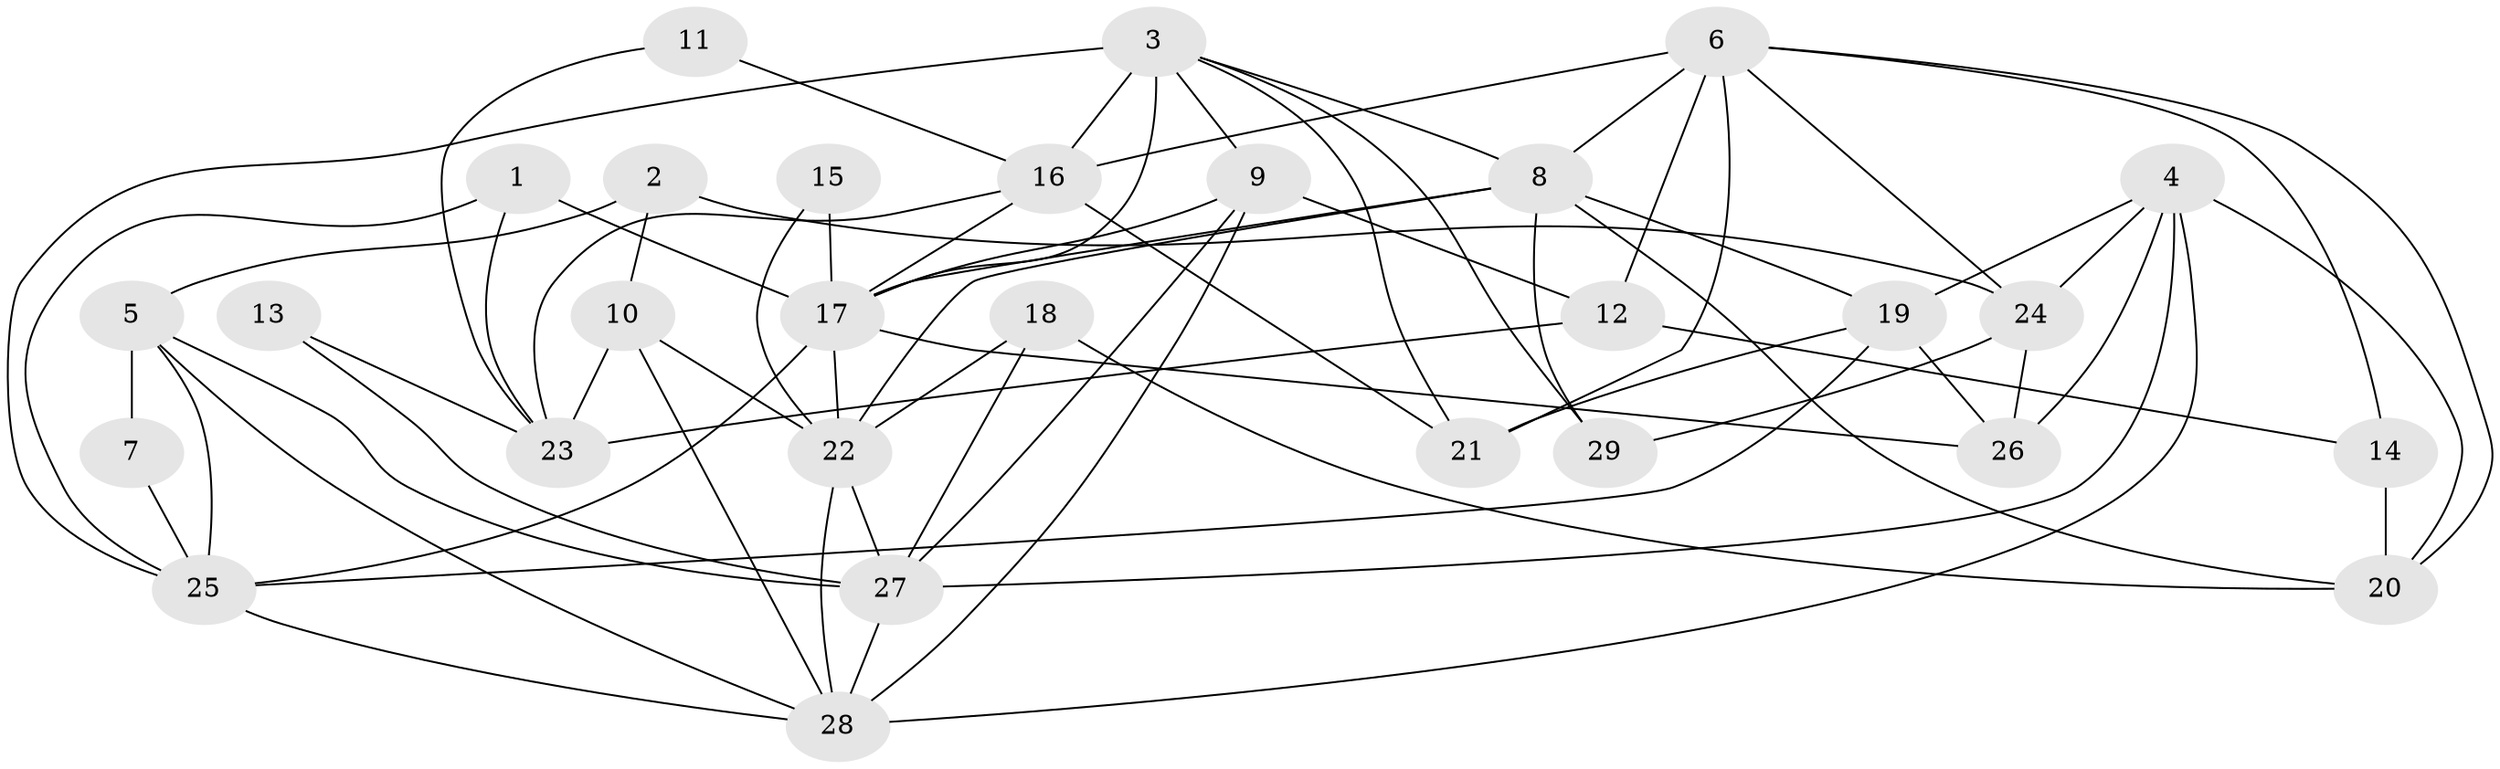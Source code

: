 // original degree distribution, {3: 0.20689655172413793, 5: 0.1896551724137931, 2: 0.15517241379310345, 4: 0.3103448275862069, 6: 0.08620689655172414, 7: 0.05172413793103448}
// Generated by graph-tools (version 1.1) at 2025/01/03/09/25 03:01:59]
// undirected, 29 vertices, 70 edges
graph export_dot {
graph [start="1"]
  node [color=gray90,style=filled];
  1;
  2;
  3;
  4;
  5;
  6;
  7;
  8;
  9;
  10;
  11;
  12;
  13;
  14;
  15;
  16;
  17;
  18;
  19;
  20;
  21;
  22;
  23;
  24;
  25;
  26;
  27;
  28;
  29;
  1 -- 17 [weight=1.0];
  1 -- 23 [weight=1.0];
  1 -- 25 [weight=1.0];
  2 -- 5 [weight=1.0];
  2 -- 10 [weight=1.0];
  2 -- 24 [weight=1.0];
  3 -- 8 [weight=1.0];
  3 -- 9 [weight=1.0];
  3 -- 16 [weight=3.0];
  3 -- 17 [weight=1.0];
  3 -- 21 [weight=1.0];
  3 -- 25 [weight=1.0];
  3 -- 29 [weight=1.0];
  4 -- 19 [weight=1.0];
  4 -- 20 [weight=1.0];
  4 -- 24 [weight=2.0];
  4 -- 26 [weight=1.0];
  4 -- 27 [weight=1.0];
  4 -- 28 [weight=2.0];
  5 -- 7 [weight=1.0];
  5 -- 25 [weight=1.0];
  5 -- 27 [weight=3.0];
  5 -- 28 [weight=1.0];
  6 -- 8 [weight=1.0];
  6 -- 12 [weight=1.0];
  6 -- 14 [weight=1.0];
  6 -- 16 [weight=1.0];
  6 -- 20 [weight=1.0];
  6 -- 21 [weight=1.0];
  6 -- 24 [weight=1.0];
  7 -- 25 [weight=1.0];
  8 -- 17 [weight=1.0];
  8 -- 19 [weight=1.0];
  8 -- 20 [weight=1.0];
  8 -- 22 [weight=1.0];
  8 -- 29 [weight=1.0];
  9 -- 12 [weight=1.0];
  9 -- 17 [weight=1.0];
  9 -- 27 [weight=1.0];
  9 -- 28 [weight=1.0];
  10 -- 22 [weight=1.0];
  10 -- 23 [weight=1.0];
  10 -- 28 [weight=1.0];
  11 -- 16 [weight=1.0];
  11 -- 23 [weight=1.0];
  12 -- 14 [weight=1.0];
  12 -- 23 [weight=1.0];
  13 -- 23 [weight=2.0];
  13 -- 27 [weight=1.0];
  14 -- 20 [weight=1.0];
  15 -- 17 [weight=1.0];
  15 -- 22 [weight=1.0];
  16 -- 17 [weight=1.0];
  16 -- 21 [weight=2.0];
  16 -- 23 [weight=1.0];
  17 -- 22 [weight=1.0];
  17 -- 25 [weight=1.0];
  17 -- 26 [weight=1.0];
  18 -- 20 [weight=1.0];
  18 -- 22 [weight=1.0];
  18 -- 27 [weight=2.0];
  19 -- 21 [weight=2.0];
  19 -- 25 [weight=1.0];
  19 -- 26 [weight=1.0];
  22 -- 27 [weight=1.0];
  22 -- 28 [weight=1.0];
  24 -- 26 [weight=1.0];
  24 -- 29 [weight=1.0];
  25 -- 28 [weight=1.0];
  27 -- 28 [weight=1.0];
}
